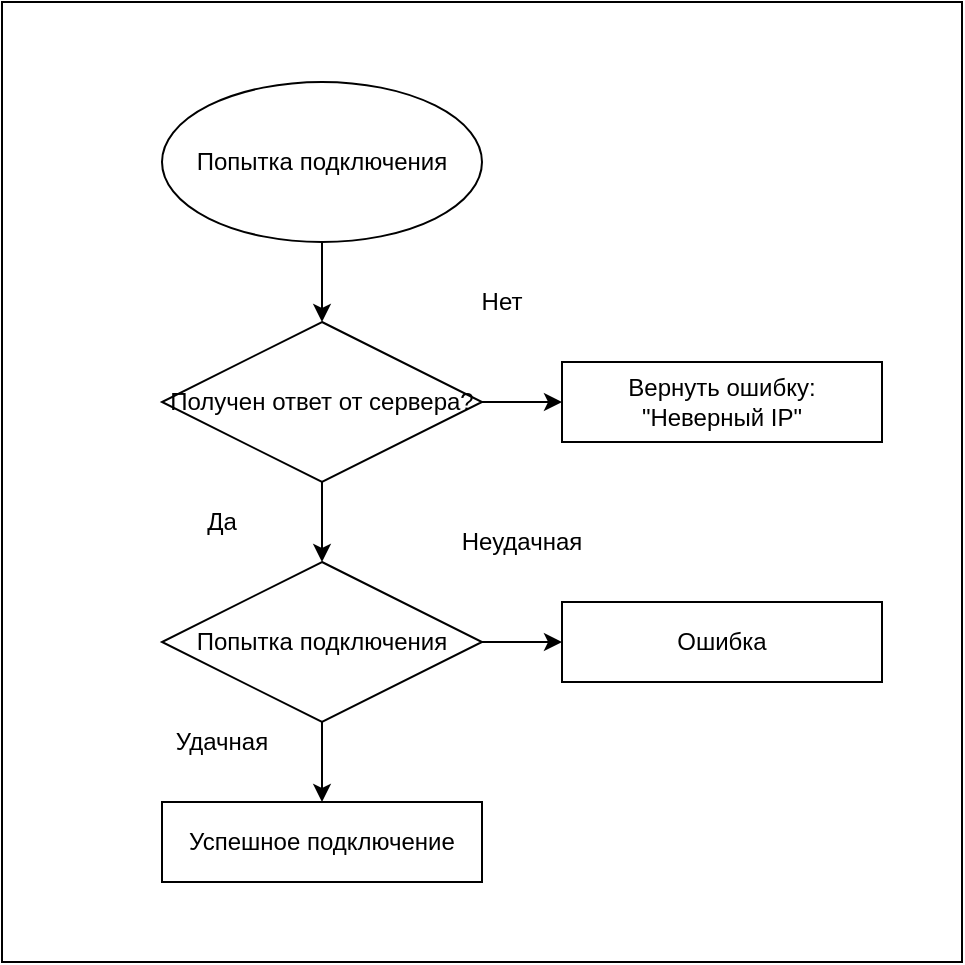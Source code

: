 <mxfile version="12.7.9" type="google" pages="4"><diagram id="_SP0vBalzArFF7yndrbv" name="9.1.1 Connecting"><mxGraphModel dx="1185" dy="621" grid="1" gridSize="10" guides="1" tooltips="1" connect="1" arrows="1" fold="1" page="1" pageScale="1" pageWidth="850" pageHeight="1100" math="0" shadow="0"><root><mxCell id="4wQ45zwsdPgY1moQPjVg-0"/><mxCell id="4wQ45zwsdPgY1moQPjVg-1" parent="4wQ45zwsdPgY1moQPjVg-0"/><mxCell id="4wQ45zwsdPgY1moQPjVg-22" value="" style="rounded=0;whiteSpace=wrap;html=1;" vertex="1" parent="4wQ45zwsdPgY1moQPjVg-1"><mxGeometry x="280" width="480" height="480" as="geometry"/></mxCell><mxCell id="4wQ45zwsdPgY1moQPjVg-11" style="edgeStyle=orthogonalEdgeStyle;rounded=0;orthogonalLoop=1;jettySize=auto;html=1;entryX=0.5;entryY=0;entryDx=0;entryDy=0;" edge="1" parent="4wQ45zwsdPgY1moQPjVg-1" source="4wQ45zwsdPgY1moQPjVg-2" target="4wQ45zwsdPgY1moQPjVg-4"><mxGeometry relative="1" as="geometry"/></mxCell><mxCell id="4wQ45zwsdPgY1moQPjVg-2" value="Попытка подключения" style="ellipse;whiteSpace=wrap;html=1;" vertex="1" parent="4wQ45zwsdPgY1moQPjVg-1"><mxGeometry x="360" y="40" width="160" height="80" as="geometry"/></mxCell><mxCell id="4wQ45zwsdPgY1moQPjVg-8" style="edgeStyle=orthogonalEdgeStyle;rounded=0;orthogonalLoop=1;jettySize=auto;html=1;entryX=0;entryY=0.5;entryDx=0;entryDy=0;" edge="1" parent="4wQ45zwsdPgY1moQPjVg-1" source="4wQ45zwsdPgY1moQPjVg-4" target="4wQ45zwsdPgY1moQPjVg-7"><mxGeometry relative="1" as="geometry"/></mxCell><mxCell id="4wQ45zwsdPgY1moQPjVg-10" style="edgeStyle=orthogonalEdgeStyle;rounded=0;orthogonalLoop=1;jettySize=auto;html=1;entryX=0.5;entryY=0;entryDx=0;entryDy=0;" edge="1" parent="4wQ45zwsdPgY1moQPjVg-1" source="4wQ45zwsdPgY1moQPjVg-4" target="4wQ45zwsdPgY1moQPjVg-9"><mxGeometry relative="1" as="geometry"/></mxCell><mxCell id="4wQ45zwsdPgY1moQPjVg-4" value="Получен ответ от сервера?" style="rhombus;whiteSpace=wrap;html=1;" vertex="1" parent="4wQ45zwsdPgY1moQPjVg-1"><mxGeometry x="360" y="160" width="160" height="80" as="geometry"/></mxCell><mxCell id="4wQ45zwsdPgY1moQPjVg-7" value="Вернуть ошибку: &quot;Неверный IP&quot;" style="rounded=0;whiteSpace=wrap;html=1;" vertex="1" parent="4wQ45zwsdPgY1moQPjVg-1"><mxGeometry x="560" y="180" width="160" height="40" as="geometry"/></mxCell><mxCell id="4wQ45zwsdPgY1moQPjVg-13" style="edgeStyle=orthogonalEdgeStyle;rounded=0;orthogonalLoop=1;jettySize=auto;html=1;entryX=0;entryY=0.5;entryDx=0;entryDy=0;" edge="1" parent="4wQ45zwsdPgY1moQPjVg-1" source="4wQ45zwsdPgY1moQPjVg-9" target="4wQ45zwsdPgY1moQPjVg-12"><mxGeometry relative="1" as="geometry"/></mxCell><mxCell id="4wQ45zwsdPgY1moQPjVg-15" style="edgeStyle=orthogonalEdgeStyle;rounded=0;orthogonalLoop=1;jettySize=auto;html=1;entryX=0.5;entryY=0;entryDx=0;entryDy=0;" edge="1" parent="4wQ45zwsdPgY1moQPjVg-1" source="4wQ45zwsdPgY1moQPjVg-9" target="4wQ45zwsdPgY1moQPjVg-14"><mxGeometry relative="1" as="geometry"/></mxCell><mxCell id="4wQ45zwsdPgY1moQPjVg-9" value="Попытка подключения" style="rhombus;whiteSpace=wrap;html=1;" vertex="1" parent="4wQ45zwsdPgY1moQPjVg-1"><mxGeometry x="360" y="280" width="160" height="80" as="geometry"/></mxCell><mxCell id="4wQ45zwsdPgY1moQPjVg-12" value="Ошибка" style="rounded=0;whiteSpace=wrap;html=1;" vertex="1" parent="4wQ45zwsdPgY1moQPjVg-1"><mxGeometry x="560" y="300" width="160" height="40" as="geometry"/></mxCell><mxCell id="4wQ45zwsdPgY1moQPjVg-14" value="Успешное подключение" style="rounded=0;whiteSpace=wrap;html=1;" vertex="1" parent="4wQ45zwsdPgY1moQPjVg-1"><mxGeometry x="360" y="400" width="160" height="40" as="geometry"/></mxCell><mxCell id="4wQ45zwsdPgY1moQPjVg-16" value="Нет" style="text;html=1;strokeColor=none;fillColor=none;align=center;verticalAlign=middle;whiteSpace=wrap;rounded=0;" vertex="1" parent="4wQ45zwsdPgY1moQPjVg-1"><mxGeometry x="510" y="140" width="40" height="20" as="geometry"/></mxCell><mxCell id="4wQ45zwsdPgY1moQPjVg-17" value="Неудачная" style="text;html=1;strokeColor=none;fillColor=none;align=center;verticalAlign=middle;whiteSpace=wrap;rounded=0;" vertex="1" parent="4wQ45zwsdPgY1moQPjVg-1"><mxGeometry x="520" y="260" width="40" height="20" as="geometry"/></mxCell><mxCell id="4wQ45zwsdPgY1moQPjVg-19" value="Удачная" style="text;html=1;strokeColor=none;fillColor=none;align=center;verticalAlign=middle;whiteSpace=wrap;rounded=0;" vertex="1" parent="4wQ45zwsdPgY1moQPjVg-1"><mxGeometry x="370" y="360" width="40" height="20" as="geometry"/></mxCell><mxCell id="4wQ45zwsdPgY1moQPjVg-21" value="Да" style="text;html=1;strokeColor=none;fillColor=none;align=center;verticalAlign=middle;whiteSpace=wrap;rounded=0;" vertex="1" parent="4wQ45zwsdPgY1moQPjVg-1"><mxGeometry x="370" y="250" width="40" height="20" as="geometry"/></mxCell></root></mxGraphModel></diagram><diagram id="bJ4s1-3Fw1oiada8cuIH" name="9.1.2 Success"><mxGraphModel dx="1422" dy="794" grid="1" gridSize="10" guides="1" tooltips="1" connect="1" arrows="1" fold="1" page="1" pageScale="1" pageWidth="850" pageHeight="1100" math="0" shadow="0"><root><mxCell id="0LLWtRzXLpHMA_klaMsK-0"/><mxCell id="0LLWtRzXLpHMA_klaMsK-1" parent="0LLWtRzXLpHMA_klaMsK-0"/><mxCell id="0LLWtRzXLpHMA_klaMsK-14" value="" style="rounded=0;whiteSpace=wrap;html=1;" vertex="1" parent="0LLWtRzXLpHMA_klaMsK-1"><mxGeometry x="250" width="260" height="560" as="geometry"/></mxCell><mxCell id="0LLWtRzXLpHMA_klaMsK-8" style="edgeStyle=orthogonalEdgeStyle;rounded=0;orthogonalLoop=1;jettySize=auto;html=1;entryX=0.5;entryY=0;entryDx=0;entryDy=0;" edge="1" parent="0LLWtRzXLpHMA_klaMsK-1" source="0LLWtRzXLpHMA_klaMsK-2" target="0LLWtRzXLpHMA_klaMsK-7"><mxGeometry relative="1" as="geometry"/></mxCell><mxCell id="0LLWtRzXLpHMA_klaMsK-2" value="Успешное подключение" style="ellipse;whiteSpace=wrap;html=1;" vertex="1" parent="0LLWtRzXLpHMA_klaMsK-1"><mxGeometry x="320" y="40" width="120" height="80" as="geometry"/></mxCell><mxCell id="0LLWtRzXLpHMA_klaMsK-6" style="edgeStyle=orthogonalEdgeStyle;rounded=0;orthogonalLoop=1;jettySize=auto;html=1;entryX=0.5;entryY=0;entryDx=0;entryDy=0;" edge="1" parent="0LLWtRzXLpHMA_klaMsK-1" source="0LLWtRzXLpHMA_klaMsK-3" target="0LLWtRzXLpHMA_klaMsK-5"><mxGeometry relative="1" as="geometry"/></mxCell><mxCell id="0LLWtRzXLpHMA_klaMsK-3" value="Получение координаты точки спавна" style="rounded=0;whiteSpace=wrap;html=1;" vertex="1" parent="0LLWtRzXLpHMA_klaMsK-1"><mxGeometry x="300" y="240" width="160" height="40" as="geometry"/></mxCell><mxCell id="0LLWtRzXLpHMA_klaMsK-12" style="edgeStyle=orthogonalEdgeStyle;rounded=0;orthogonalLoop=1;jettySize=auto;html=1;entryX=0.5;entryY=0;entryDx=0;entryDy=0;" edge="1" parent="0LLWtRzXLpHMA_klaMsK-1" source="0LLWtRzXLpHMA_klaMsK-5" target="0LLWtRzXLpHMA_klaMsK-11"><mxGeometry relative="1" as="geometry"/></mxCell><mxCell id="0LLWtRzXLpHMA_klaMsK-5" value="Установление позиции игрока" style="rounded=0;whiteSpace=wrap;html=1;" vertex="1" parent="0LLWtRzXLpHMA_klaMsK-1"><mxGeometry x="300" y="320" width="160" height="40" as="geometry"/></mxCell><mxCell id="0LLWtRzXLpHMA_klaMsK-9" style="edgeStyle=orthogonalEdgeStyle;rounded=0;orthogonalLoop=1;jettySize=auto;html=1;entryX=0.5;entryY=0;entryDx=0;entryDy=0;" edge="1" parent="0LLWtRzXLpHMA_klaMsK-1" source="0LLWtRzXLpHMA_klaMsK-7" target="0LLWtRzXLpHMA_klaMsK-3"><mxGeometry relative="1" as="geometry"/></mxCell><mxCell id="0LLWtRzXLpHMA_klaMsK-7" value="Создание персонажа" style="rounded=0;whiteSpace=wrap;html=1;" vertex="1" parent="0LLWtRzXLpHMA_klaMsK-1"><mxGeometry x="300" y="160" width="160" height="40" as="geometry"/></mxCell><mxCell id="0LLWtRzXLpHMA_klaMsK-10" value="Передача управления за персонажа игроку" style="rounded=0;whiteSpace=wrap;html=1;" vertex="1" parent="0LLWtRzXLpHMA_klaMsK-1"><mxGeometry x="300" y="480" width="160" height="40" as="geometry"/></mxCell><mxCell id="0LLWtRzXLpHMA_klaMsK-13" style="edgeStyle=orthogonalEdgeStyle;rounded=0;orthogonalLoop=1;jettySize=auto;html=1;" edge="1" parent="0LLWtRzXLpHMA_klaMsK-1" source="0LLWtRzXLpHMA_klaMsK-11" target="0LLWtRzXLpHMA_klaMsK-10"><mxGeometry relative="1" as="geometry"/></mxCell><mxCell id="0LLWtRzXLpHMA_klaMsK-11" value="Загрузка и синхронизация игровой сцены" style="rounded=0;whiteSpace=wrap;html=1;" vertex="1" parent="0LLWtRzXLpHMA_klaMsK-1"><mxGeometry x="300" y="400" width="160" height="40" as="geometry"/></mxCell></root></mxGraphModel></diagram><diagram id="F_5cm94BWQ7N9eTIlX6m" name="9.2.1 Sending"><mxGraphModel dx="1422" dy="745" grid="1" gridSize="10" guides="1" tooltips="1" connect="1" arrows="1" fold="1" page="1" pageScale="1" pageWidth="850" pageHeight="1100" math="0" shadow="0"><root><mxCell id="0"/><mxCell id="1" parent="0"/><mxCell id="FQjPekYMQkHJkRoevodz-24" value="" style="rounded=0;whiteSpace=wrap;html=1;" parent="1" vertex="1"><mxGeometry x="190" y="20" width="500" height="750" as="geometry"/></mxCell><mxCell id="FQjPekYMQkHJkRoevodz-4" style="edgeStyle=orthogonalEdgeStyle;rounded=0;orthogonalLoop=1;jettySize=auto;html=1;entryX=0.5;entryY=0;entryDx=0;entryDy=0;" parent="1" source="FQjPekYMQkHJkRoevodz-2" target="FQjPekYMQkHJkRoevodz-6" edge="1"><mxGeometry relative="1" as="geometry"><mxPoint x="440" y="160" as="targetPoint"/></mxGeometry></mxCell><mxCell id="FQjPekYMQkHJkRoevodz-2" value="Обновление кадра" style="ellipse;whiteSpace=wrap;html=1;" parent="1" vertex="1"><mxGeometry x="360" y="40" width="160" height="80" as="geometry"/></mxCell><mxCell id="FQjPekYMQkHJkRoevodz-12" style="edgeStyle=orthogonalEdgeStyle;rounded=0;orthogonalLoop=1;jettySize=auto;html=1;entryX=0.5;entryY=0;entryDx=0;entryDy=0;" parent="1" source="FQjPekYMQkHJkRoevodz-6" target="FQjPekYMQkHJkRoevodz-9" edge="1"><mxGeometry relative="1" as="geometry"/></mxCell><mxCell id="FQjPekYMQkHJkRoevodz-6" value="Действия игрока" style="shape=parallelogram;perimeter=parallelogramPerimeter;whiteSpace=wrap;html=1;" parent="1" vertex="1"><mxGeometry x="360" y="160" width="160" height="80" as="geometry"/></mxCell><mxCell id="FQjPekYMQkHJkRoevodz-14" style="edgeStyle=orthogonalEdgeStyle;rounded=0;orthogonalLoop=1;jettySize=auto;html=1;entryX=0.5;entryY=0;entryDx=0;entryDy=0;" parent="1" source="FQjPekYMQkHJkRoevodz-9" target="FQjPekYMQkHJkRoevodz-13" edge="1"><mxGeometry relative="1" as="geometry"/></mxCell><mxCell id="FQjPekYMQkHJkRoevodz-9" value="Совершение действия" style="rounded=0;whiteSpace=wrap;html=1;" parent="1" vertex="1"><mxGeometry x="360" y="280" width="160" height="40" as="geometry"/></mxCell><mxCell id="FQjPekYMQkHJkRoevodz-13" value="Отправка данных на сервер" style="rounded=0;whiteSpace=wrap;html=1;" parent="1" vertex="1"><mxGeometry x="360" y="360" width="160" height="40" as="geometry"/></mxCell><mxCell id="FQjPekYMQkHJkRoevodz-25" value="" style="group" parent="1" vertex="1" connectable="0"><mxGeometry x="230" y="620" width="420" height="120" as="geometry"/></mxCell><mxCell id="FQjPekYMQkHJkRoevodz-23" value="" style="rounded=0;whiteSpace=wrap;html=1;fillColor=#E3E3E3;" parent="FQjPekYMQkHJkRoevodz-25" vertex="1"><mxGeometry width="420" height="120" as="geometry"/></mxCell><mxCell id="FQjPekYMQkHJkRoevodz-18" value="Позиция" style="rounded=0;whiteSpace=wrap;html=1;" parent="FQjPekYMQkHJkRoevodz-25" vertex="1"><mxGeometry x="30" y="40" width="160" height="40" as="geometry"/></mxCell><mxCell id="FQjPekYMQkHJkRoevodz-19" value="Совершенные взаимодействия" style="rounded=0;whiteSpace=wrap;html=1;" parent="FQjPekYMQkHJkRoevodz-25" vertex="1"><mxGeometry x="230" y="40" width="160" height="40" as="geometry"/></mxCell><mxCell id="FQjPekYMQkHJkRoevodz-30" value="Данные" style="rounded=0;whiteSpace=wrap;html=1;" parent="1" vertex="1"><mxGeometry x="360" y="520" width="160" height="40" as="geometry"/></mxCell><mxCell id="FQjPekYMQkHJkRoevodz-31" style="edgeStyle=orthogonalEdgeStyle;rounded=0;orthogonalLoop=1;jettySize=auto;html=1;entryX=0.5;entryY=1;entryDx=0;entryDy=0;" parent="1" source="FQjPekYMQkHJkRoevodz-23" target="FQjPekYMQkHJkRoevodz-30" edge="1"><mxGeometry relative="1" as="geometry"/></mxCell></root></mxGraphModel></diagram><diagram id="CuFVjmagwzfogdCct0JH" name="9.2.2 Getting"><mxGraphModel dx="2272" dy="794" grid="1" gridSize="10" guides="1" tooltips="1" connect="1" arrows="1" fold="1" page="1" pageScale="1" pageWidth="850" pageHeight="1100" math="0" shadow="0"><root><mxCell id="9l0ffXAdboPA7Ylzy-Rc-0"/><mxCell id="9l0ffXAdboPA7Ylzy-Rc-1" parent="9l0ffXAdboPA7Ylzy-Rc-0"/><mxCell id="7qDU_vJTVN-TWTxrsVTM-0" value="" style="rounded=0;whiteSpace=wrap;html=1;" parent="9l0ffXAdboPA7Ylzy-Rc-1" vertex="1"><mxGeometry x="-10" y="20" width="910" height="710" as="geometry"/></mxCell><mxCell id="7qDU_vJTVN-TWTxrsVTM-1" style="edgeStyle=orthogonalEdgeStyle;rounded=0;orthogonalLoop=1;jettySize=auto;html=1;" parent="9l0ffXAdboPA7Ylzy-Rc-1" source="7qDU_vJTVN-TWTxrsVTM-2" edge="1"><mxGeometry relative="1" as="geometry"><mxPoint x="440" y="160" as="targetPoint"/></mxGeometry></mxCell><mxCell id="7qDU_vJTVN-TWTxrsVTM-2" value="Обновление кадра" style="ellipse;whiteSpace=wrap;html=1;" parent="9l0ffXAdboPA7Ylzy-Rc-1" vertex="1"><mxGeometry x="360" y="40" width="160" height="80" as="geometry"/></mxCell><mxCell id="7qDU_vJTVN-TWTxrsVTM-21" style="edgeStyle=orthogonalEdgeStyle;rounded=0;orthogonalLoop=1;jettySize=auto;html=1;entryX=0.5;entryY=0;entryDx=0;entryDy=0;" parent="9l0ffXAdboPA7Ylzy-Rc-1" source="7qDU_vJTVN-TWTxrsVTM-7" target="7qDU_vJTVN-TWTxrsVTM-20" edge="1"><mxGeometry relative="1" as="geometry"/></mxCell><mxCell id="7qDU_vJTVN-TWTxrsVTM-7" value="Получение данных с сервера" style="rounded=0;whiteSpace=wrap;html=1;" parent="9l0ffXAdboPA7Ylzy-Rc-1" vertex="1"><mxGeometry x="360" y="160" width="160" height="40" as="geometry"/></mxCell><mxCell id="7qDU_vJTVN-TWTxrsVTM-8" value="" style="group" parent="9l0ffXAdboPA7Ylzy-Rc-1" vertex="1" connectable="0"><mxGeometry x="5" y="490" width="420" height="120" as="geometry"/></mxCell><mxCell id="7qDU_vJTVN-TWTxrsVTM-9" value="" style="rounded=0;whiteSpace=wrap;html=1;fillColor=#E3E3E3;" parent="7qDU_vJTVN-TWTxrsVTM-8" vertex="1"><mxGeometry width="420" height="120" as="geometry"/></mxCell><mxCell id="7qDU_vJTVN-TWTxrsVTM-10" value="Позиция" style="rounded=0;whiteSpace=wrap;html=1;" parent="7qDU_vJTVN-TWTxrsVTM-8" vertex="1"><mxGeometry x="30" y="40" width="160" height="40" as="geometry"/></mxCell><mxCell id="7qDU_vJTVN-TWTxrsVTM-11" value="Активные/неактивные" style="rounded=0;whiteSpace=wrap;html=1;" parent="7qDU_vJTVN-TWTxrsVTM-8" vertex="1"><mxGeometry x="230" y="40" width="160" height="40" as="geometry"/></mxCell><mxCell id="7qDU_vJTVN-TWTxrsVTM-12" value="Данные" style="rounded=0;whiteSpace=wrap;html=1;" parent="9l0ffXAdboPA7Ylzy-Rc-1" vertex="1"><mxGeometry x="360" y="340" width="160" height="40" as="geometry"/></mxCell><mxCell id="7qDU_vJTVN-TWTxrsVTM-19" style="edgeStyle=orthogonalEdgeStyle;rounded=0;orthogonalLoop=1;jettySize=auto;html=1;entryX=0.5;entryY=1;entryDx=0;entryDy=0;" parent="9l0ffXAdboPA7Ylzy-Rc-1" source="7qDU_vJTVN-TWTxrsVTM-17" target="7qDU_vJTVN-TWTxrsVTM-12" edge="1"><mxGeometry relative="1" as="geometry"/></mxCell><mxCell id="7qDU_vJTVN-TWTxrsVTM-17" value="Все игровые объекты" style="rounded=0;whiteSpace=wrap;html=1;" parent="9l0ffXAdboPA7Ylzy-Rc-1" vertex="1"><mxGeometry x="360" y="410" width="160" height="40" as="geometry"/></mxCell><mxCell id="7qDU_vJTVN-TWTxrsVTM-18" style="edgeStyle=orthogonalEdgeStyle;rounded=0;orthogonalLoop=1;jettySize=auto;html=1;" parent="9l0ffXAdboPA7Ylzy-Rc-1" source="7qDU_vJTVN-TWTxrsVTM-9" target="7qDU_vJTVN-TWTxrsVTM-17" edge="1"><mxGeometry relative="1" as="geometry"/></mxCell><mxCell id="7qDU_vJTVN-TWTxrsVTM-20" value="Синхронизация сцены с данными" style="rounded=0;whiteSpace=wrap;html=1;" parent="9l0ffXAdboPA7Ylzy-Rc-1" vertex="1"><mxGeometry x="360" y="240" width="160" height="40" as="geometry"/></mxCell><mxCell id="Ch9mh4R9kzNbuDxVuv0M-0" value="" style="group" vertex="1" connectable="0" parent="9l0ffXAdboPA7Ylzy-Rc-1"><mxGeometry x="460" y="490" width="420" height="200" as="geometry"/></mxCell><mxCell id="Ch9mh4R9kzNbuDxVuv0M-1" value="" style="rounded=0;whiteSpace=wrap;html=1;fillColor=#E3E3E3;" vertex="1" parent="Ch9mh4R9kzNbuDxVuv0M-0"><mxGeometry width="420" height="200" as="geometry"/></mxCell><mxCell id="Ch9mh4R9kzNbuDxVuv0M-2" value="Позиция" style="rounded=0;whiteSpace=wrap;html=1;" vertex="1" parent="Ch9mh4R9kzNbuDxVuv0M-0"><mxGeometry x="30" y="40" width="160" height="40" as="geometry"/></mxCell><mxCell id="Ch9mh4R9kzNbuDxVuv0M-3" value="Характеристики" style="rounded=0;whiteSpace=wrap;html=1;" vertex="1" parent="Ch9mh4R9kzNbuDxVuv0M-0"><mxGeometry x="230" y="40" width="160" height="40" as="geometry"/></mxCell><mxCell id="Ch9mh4R9kzNbuDxVuv0M-5" value="Никнейм" style="rounded=0;whiteSpace=wrap;html=1;" vertex="1" parent="Ch9mh4R9kzNbuDxVuv0M-0"><mxGeometry x="130" y="120" width="160" height="40" as="geometry"/></mxCell><mxCell id="Ch9mh4R9kzNbuDxVuv0M-4" style="edgeStyle=orthogonalEdgeStyle;rounded=0;orthogonalLoop=1;jettySize=auto;html=1;entryX=0.5;entryY=1;entryDx=0;entryDy=0;" edge="1" parent="9l0ffXAdboPA7Ylzy-Rc-1" source="Ch9mh4R9kzNbuDxVuv0M-1" target="7qDU_vJTVN-TWTxrsVTM-17"><mxGeometry relative="1" as="geometry"/></mxCell></root></mxGraphModel></diagram></mxfile>